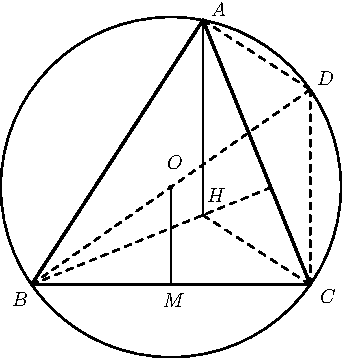 import graph; size(6cm); real lsf=0.5; pen dps=linewidth(0.7)+fontsize(10); defaultpen(dps); pen ds=black; real xmin=-12.462318727636251,xmax=10.37764127236376,ymin=-6.433114047020779,ymax=9.02778195297922; 
pair B=(-4.,0.), A=(0.,6.172761952979219), C=(2.5035203416647804,8.076031148910722e-4), H=(5.650185225932369e-4,1.622743029887124), O=(-0.7485223384289065,2.2754132631034936), M=(-0.7482398291676099,4.0380155744553615e-4), D=(2.5029553231421873,4.550826526206987); 
draw(B--A,linewidth(1.2)); draw(A--C,linewidth(1.2)); draw(B--C,linewidth(1.2)); draw(O--M,linewidth(0.8)); draw(A--H,linewidth(0.8)); draw(circle(O,3.9685781460874767),linewidth(0.8)); draw(D--C,linewidth(0.8)+linetype("4 4")); draw(B--D,linewidth(0.8)+linetype("4 4")); draw(B--(1.5849339102774294,2.2654081444300256),linewidth(0.8)+linetype("4 4")); draw(C--H,linewidth(0.8)+linetype("4 4")); draw(A--D,linewidth(0.8)+linetype("4 4")); 
dot(B,linewidth(1.pt)+ds); label("$B$",(-4.497614727636247,-0.5474320470207796),NE*lsf); dot(A,linewidth(1.pt)+ds); label("$A$",(0.1289412723637554,6.21670995297922),NE*lsf); dot(C,linewidth(1.pt)+ds); label("$C$",(2.676475272363757,-0.48886804702077963),NE*lsf); dot(H,linewidth(1.pt)+ds); label("$H$",(0.04109527236375535,1.8829739529792202),NE*lsf); dot(O,linewidth(2.pt)+ds); label("$O$",(-0.8959287276362452,2.64430595297922),NE*lsf); dot(M,linewidth(1.pt)+ds); label("$M$",(-0.9837747276362452,-0.5767140470207797),NE*lsf); dot(D,linewidth(1.pt)+ds); label("$D$",(2.6179112723637568,4.60619995297922),NE*lsf); dot((1.5849339102774294,2.2654081444300256),linewidth(1.pt)+ds); 
clip((xmin,ymin)--(xmin,ymax)--(xmax,ymax)--(xmax,ymin)--cycle); 